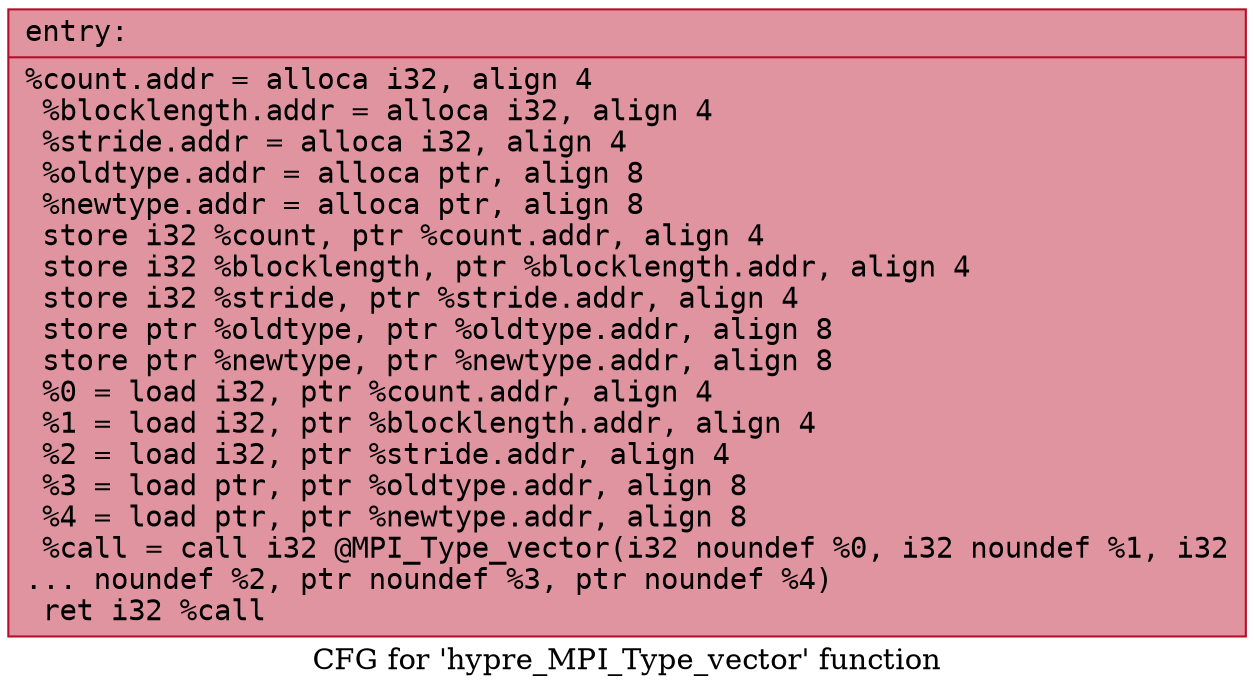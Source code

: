 digraph "CFG for 'hypre_MPI_Type_vector' function" {
	label="CFG for 'hypre_MPI_Type_vector' function";

	Node0x5555d665c2d0 [shape=record,color="#b70d28ff", style=filled, fillcolor="#b70d2870" fontname="Courier",label="{entry:\l|  %count.addr = alloca i32, align 4\l  %blocklength.addr = alloca i32, align 4\l  %stride.addr = alloca i32, align 4\l  %oldtype.addr = alloca ptr, align 8\l  %newtype.addr = alloca ptr, align 8\l  store i32 %count, ptr %count.addr, align 4\l  store i32 %blocklength, ptr %blocklength.addr, align 4\l  store i32 %stride, ptr %stride.addr, align 4\l  store ptr %oldtype, ptr %oldtype.addr, align 8\l  store ptr %newtype, ptr %newtype.addr, align 8\l  %0 = load i32, ptr %count.addr, align 4\l  %1 = load i32, ptr %blocklength.addr, align 4\l  %2 = load i32, ptr %stride.addr, align 4\l  %3 = load ptr, ptr %oldtype.addr, align 8\l  %4 = load ptr, ptr %newtype.addr, align 8\l  %call = call i32 @MPI_Type_vector(i32 noundef %0, i32 noundef %1, i32\l... noundef %2, ptr noundef %3, ptr noundef %4)\l  ret i32 %call\l}"];
}
